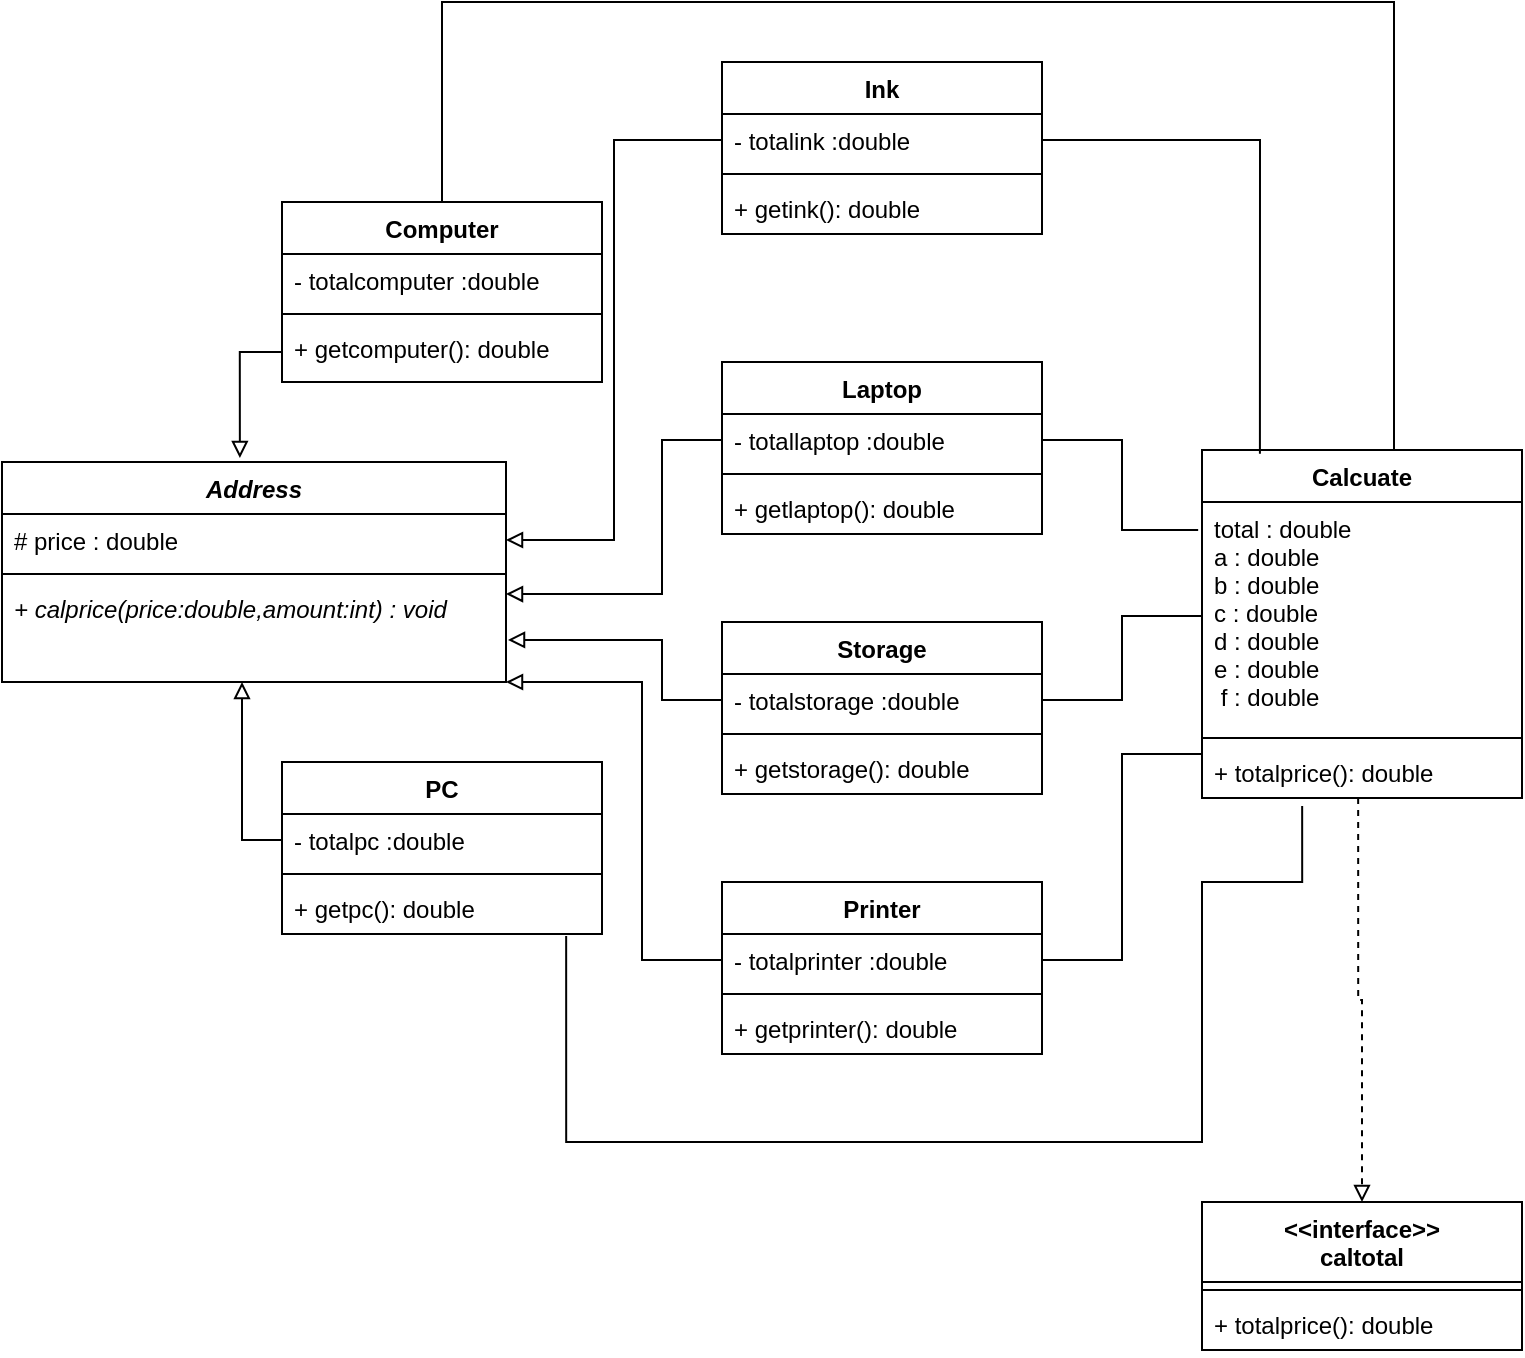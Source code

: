 <mxfile version="13.11.0" type="github">
  <diagram id="C5RBs43oDa-KdzZeNtuy" name="Page-1">
    <mxGraphModel dx="868" dy="482" grid="1" gridSize="10" guides="1" tooltips="1" connect="1" arrows="1" fold="1" page="1" pageScale="1" pageWidth="827" pageHeight="1169" math="0" shadow="0">
      <root>
        <mxCell id="WIyWlLk6GJQsqaUBKTNV-0" />
        <mxCell id="WIyWlLk6GJQsqaUBKTNV-1" parent="WIyWlLk6GJQsqaUBKTNV-0" />
        <mxCell id="zkfFHV4jXpPFQw0GAbJ--17" value="Address" style="swimlane;fontStyle=3;align=center;verticalAlign=top;childLayout=stackLayout;horizontal=1;startSize=26;horizontalStack=0;resizeParent=1;resizeLast=0;collapsible=1;marginBottom=0;rounded=0;shadow=0;strokeWidth=1;" parent="WIyWlLk6GJQsqaUBKTNV-1" vertex="1">
          <mxGeometry x="20" y="360" width="252" height="110" as="geometry">
            <mxRectangle x="550" y="140" width="160" height="26" as="alternateBounds" />
          </mxGeometry>
        </mxCell>
        <mxCell id="zkfFHV4jXpPFQw0GAbJ--18" value="# price : double" style="text;align=left;verticalAlign=top;spacingLeft=4;spacingRight=4;overflow=hidden;rotatable=0;points=[[0,0.5],[1,0.5]];portConstraint=eastwest;" parent="zkfFHV4jXpPFQw0GAbJ--17" vertex="1">
          <mxGeometry y="26" width="252" height="26" as="geometry" />
        </mxCell>
        <mxCell id="zkfFHV4jXpPFQw0GAbJ--23" value="" style="line;html=1;strokeWidth=1;align=left;verticalAlign=middle;spacingTop=-1;spacingLeft=3;spacingRight=3;rotatable=0;labelPosition=right;points=[];portConstraint=eastwest;" parent="zkfFHV4jXpPFQw0GAbJ--17" vertex="1">
          <mxGeometry y="52" width="252" height="8" as="geometry" />
        </mxCell>
        <mxCell id="zkfFHV4jXpPFQw0GAbJ--25" value="+ calprice(price:double,amount:int) : void" style="text;align=left;verticalAlign=top;spacingLeft=4;spacingRight=4;overflow=hidden;rotatable=0;points=[[0,0.5],[1,0.5]];portConstraint=eastwest;fontStyle=2" parent="zkfFHV4jXpPFQw0GAbJ--17" vertex="1">
          <mxGeometry y="60" width="252" height="26" as="geometry" />
        </mxCell>
        <mxCell id="4rQ4ULYGYFtnjdAi6lzd-0" value="Storage" style="swimlane;fontStyle=1;align=center;verticalAlign=top;childLayout=stackLayout;horizontal=1;startSize=26;horizontalStack=0;resizeParent=1;resizeParentMax=0;resizeLast=0;collapsible=1;marginBottom=0;" vertex="1" parent="WIyWlLk6GJQsqaUBKTNV-1">
          <mxGeometry x="380" y="440" width="160" height="86" as="geometry" />
        </mxCell>
        <mxCell id="4rQ4ULYGYFtnjdAi6lzd-1" value="- totalstorage :double" style="text;strokeColor=none;fillColor=none;align=left;verticalAlign=top;spacingLeft=4;spacingRight=4;overflow=hidden;rotatable=0;points=[[0,0.5],[1,0.5]];portConstraint=eastwest;" vertex="1" parent="4rQ4ULYGYFtnjdAi6lzd-0">
          <mxGeometry y="26" width="160" height="26" as="geometry" />
        </mxCell>
        <mxCell id="4rQ4ULYGYFtnjdAi6lzd-2" value="" style="line;strokeWidth=1;fillColor=none;align=left;verticalAlign=middle;spacingTop=-1;spacingLeft=3;spacingRight=3;rotatable=0;labelPosition=right;points=[];portConstraint=eastwest;" vertex="1" parent="4rQ4ULYGYFtnjdAi6lzd-0">
          <mxGeometry y="52" width="160" height="8" as="geometry" />
        </mxCell>
        <mxCell id="4rQ4ULYGYFtnjdAi6lzd-3" value="+ getstorage(): double" style="text;strokeColor=none;fillColor=none;align=left;verticalAlign=top;spacingLeft=4;spacingRight=4;overflow=hidden;rotatable=0;points=[[0,0.5],[1,0.5]];portConstraint=eastwest;" vertex="1" parent="4rQ4ULYGYFtnjdAi6lzd-0">
          <mxGeometry y="60" width="160" height="26" as="geometry" />
        </mxCell>
        <mxCell id="4rQ4ULYGYFtnjdAi6lzd-4" value="Laptop" style="swimlane;fontStyle=1;align=center;verticalAlign=top;childLayout=stackLayout;horizontal=1;startSize=26;horizontalStack=0;resizeParent=1;resizeParentMax=0;resizeLast=0;collapsible=1;marginBottom=0;" vertex="1" parent="WIyWlLk6GJQsqaUBKTNV-1">
          <mxGeometry x="380" y="310" width="160" height="86" as="geometry" />
        </mxCell>
        <mxCell id="4rQ4ULYGYFtnjdAi6lzd-5" value="- totallaptop :double" style="text;strokeColor=none;fillColor=none;align=left;verticalAlign=top;spacingLeft=4;spacingRight=4;overflow=hidden;rotatable=0;points=[[0,0.5],[1,0.5]];portConstraint=eastwest;" vertex="1" parent="4rQ4ULYGYFtnjdAi6lzd-4">
          <mxGeometry y="26" width="160" height="26" as="geometry" />
        </mxCell>
        <mxCell id="4rQ4ULYGYFtnjdAi6lzd-6" value="" style="line;strokeWidth=1;fillColor=none;align=left;verticalAlign=middle;spacingTop=-1;spacingLeft=3;spacingRight=3;rotatable=0;labelPosition=right;points=[];portConstraint=eastwest;" vertex="1" parent="4rQ4ULYGYFtnjdAi6lzd-4">
          <mxGeometry y="52" width="160" height="8" as="geometry" />
        </mxCell>
        <mxCell id="4rQ4ULYGYFtnjdAi6lzd-7" value="+ getlaptop(): double" style="text;strokeColor=none;fillColor=none;align=left;verticalAlign=top;spacingLeft=4;spacingRight=4;overflow=hidden;rotatable=0;points=[[0,0.5],[1,0.5]];portConstraint=eastwest;" vertex="1" parent="4rQ4ULYGYFtnjdAi6lzd-4">
          <mxGeometry y="60" width="160" height="26" as="geometry" />
        </mxCell>
        <mxCell id="4rQ4ULYGYFtnjdAi6lzd-8" value="Printer" style="swimlane;fontStyle=1;align=center;verticalAlign=top;childLayout=stackLayout;horizontal=1;startSize=26;horizontalStack=0;resizeParent=1;resizeParentMax=0;resizeLast=0;collapsible=1;marginBottom=0;" vertex="1" parent="WIyWlLk6GJQsqaUBKTNV-1">
          <mxGeometry x="380" y="570" width="160" height="86" as="geometry" />
        </mxCell>
        <mxCell id="4rQ4ULYGYFtnjdAi6lzd-9" value="- totalprinter :double" style="text;strokeColor=none;fillColor=none;align=left;verticalAlign=top;spacingLeft=4;spacingRight=4;overflow=hidden;rotatable=0;points=[[0,0.5],[1,0.5]];portConstraint=eastwest;" vertex="1" parent="4rQ4ULYGYFtnjdAi6lzd-8">
          <mxGeometry y="26" width="160" height="26" as="geometry" />
        </mxCell>
        <mxCell id="4rQ4ULYGYFtnjdAi6lzd-10" value="" style="line;strokeWidth=1;fillColor=none;align=left;verticalAlign=middle;spacingTop=-1;spacingLeft=3;spacingRight=3;rotatable=0;labelPosition=right;points=[];portConstraint=eastwest;" vertex="1" parent="4rQ4ULYGYFtnjdAi6lzd-8">
          <mxGeometry y="52" width="160" height="8" as="geometry" />
        </mxCell>
        <mxCell id="4rQ4ULYGYFtnjdAi6lzd-11" value="+ getprinter(): double" style="text;strokeColor=none;fillColor=none;align=left;verticalAlign=top;spacingLeft=4;spacingRight=4;overflow=hidden;rotatable=0;points=[[0,0.5],[1,0.5]];portConstraint=eastwest;" vertex="1" parent="4rQ4ULYGYFtnjdAi6lzd-8">
          <mxGeometry y="60" width="160" height="26" as="geometry" />
        </mxCell>
        <mxCell id="4rQ4ULYGYFtnjdAi6lzd-12" value="Ink" style="swimlane;fontStyle=1;align=center;verticalAlign=top;childLayout=stackLayout;horizontal=1;startSize=26;horizontalStack=0;resizeParent=1;resizeParentMax=0;resizeLast=0;collapsible=1;marginBottom=0;" vertex="1" parent="WIyWlLk6GJQsqaUBKTNV-1">
          <mxGeometry x="380" y="160" width="160" height="86" as="geometry" />
        </mxCell>
        <mxCell id="4rQ4ULYGYFtnjdAi6lzd-13" value="- totalink :double" style="text;strokeColor=none;fillColor=none;align=left;verticalAlign=top;spacingLeft=4;spacingRight=4;overflow=hidden;rotatable=0;points=[[0,0.5],[1,0.5]];portConstraint=eastwest;" vertex="1" parent="4rQ4ULYGYFtnjdAi6lzd-12">
          <mxGeometry y="26" width="160" height="26" as="geometry" />
        </mxCell>
        <mxCell id="4rQ4ULYGYFtnjdAi6lzd-14" value="" style="line;strokeWidth=1;fillColor=none;align=left;verticalAlign=middle;spacingTop=-1;spacingLeft=3;spacingRight=3;rotatable=0;labelPosition=right;points=[];portConstraint=eastwest;" vertex="1" parent="4rQ4ULYGYFtnjdAi6lzd-12">
          <mxGeometry y="52" width="160" height="8" as="geometry" />
        </mxCell>
        <mxCell id="4rQ4ULYGYFtnjdAi6lzd-15" value="+ getink(): double" style="text;strokeColor=none;fillColor=none;align=left;verticalAlign=top;spacingLeft=4;spacingRight=4;overflow=hidden;rotatable=0;points=[[0,0.5],[1,0.5]];portConstraint=eastwest;" vertex="1" parent="4rQ4ULYGYFtnjdAi6lzd-12">
          <mxGeometry y="60" width="160" height="26" as="geometry" />
        </mxCell>
        <mxCell id="4rQ4ULYGYFtnjdAi6lzd-16" value="PC" style="swimlane;fontStyle=1;align=center;verticalAlign=top;childLayout=stackLayout;horizontal=1;startSize=26;horizontalStack=0;resizeParent=1;resizeParentMax=0;resizeLast=0;collapsible=1;marginBottom=0;" vertex="1" parent="WIyWlLk6GJQsqaUBKTNV-1">
          <mxGeometry x="160" y="510" width="160" height="86" as="geometry" />
        </mxCell>
        <mxCell id="4rQ4ULYGYFtnjdAi6lzd-17" value="- totalpc :double" style="text;strokeColor=none;fillColor=none;align=left;verticalAlign=top;spacingLeft=4;spacingRight=4;overflow=hidden;rotatable=0;points=[[0,0.5],[1,0.5]];portConstraint=eastwest;" vertex="1" parent="4rQ4ULYGYFtnjdAi6lzd-16">
          <mxGeometry y="26" width="160" height="26" as="geometry" />
        </mxCell>
        <mxCell id="4rQ4ULYGYFtnjdAi6lzd-18" value="" style="line;strokeWidth=1;fillColor=none;align=left;verticalAlign=middle;spacingTop=-1;spacingLeft=3;spacingRight=3;rotatable=0;labelPosition=right;points=[];portConstraint=eastwest;" vertex="1" parent="4rQ4ULYGYFtnjdAi6lzd-16">
          <mxGeometry y="52" width="160" height="8" as="geometry" />
        </mxCell>
        <mxCell id="4rQ4ULYGYFtnjdAi6lzd-19" value="+ getpc(): double" style="text;strokeColor=none;fillColor=none;align=left;verticalAlign=top;spacingLeft=4;spacingRight=4;overflow=hidden;rotatable=0;points=[[0,0.5],[1,0.5]];portConstraint=eastwest;" vertex="1" parent="4rQ4ULYGYFtnjdAi6lzd-16">
          <mxGeometry y="60" width="160" height="26" as="geometry" />
        </mxCell>
        <mxCell id="4rQ4ULYGYFtnjdAi6lzd-45" style="edgeStyle=orthogonalEdgeStyle;rounded=0;orthogonalLoop=1;jettySize=auto;html=1;exitX=0.5;exitY=0;exitDx=0;exitDy=0;entryX=0.6;entryY=0.006;entryDx=0;entryDy=0;entryPerimeter=0;endArrow=none;endFill=0;" edge="1" parent="WIyWlLk6GJQsqaUBKTNV-1" source="4rQ4ULYGYFtnjdAi6lzd-20" target="4rQ4ULYGYFtnjdAi6lzd-30">
          <mxGeometry relative="1" as="geometry">
            <Array as="points">
              <mxPoint x="240" y="130" />
              <mxPoint x="716" y="130" />
            </Array>
          </mxGeometry>
        </mxCell>
        <mxCell id="4rQ4ULYGYFtnjdAi6lzd-20" value="Computer" style="swimlane;fontStyle=1;align=center;verticalAlign=top;childLayout=stackLayout;horizontal=1;startSize=26;horizontalStack=0;resizeParent=1;resizeParentMax=0;resizeLast=0;collapsible=1;marginBottom=0;" vertex="1" parent="WIyWlLk6GJQsqaUBKTNV-1">
          <mxGeometry x="160" y="230" width="160" height="90" as="geometry" />
        </mxCell>
        <mxCell id="4rQ4ULYGYFtnjdAi6lzd-21" value="- totalcomputer :double" style="text;strokeColor=none;fillColor=none;align=left;verticalAlign=top;spacingLeft=4;spacingRight=4;overflow=hidden;rotatable=0;points=[[0,0.5],[1,0.5]];portConstraint=eastwest;" vertex="1" parent="4rQ4ULYGYFtnjdAi6lzd-20">
          <mxGeometry y="26" width="160" height="26" as="geometry" />
        </mxCell>
        <mxCell id="4rQ4ULYGYFtnjdAi6lzd-22" value="" style="line;strokeWidth=1;fillColor=none;align=left;verticalAlign=middle;spacingTop=-1;spacingLeft=3;spacingRight=3;rotatable=0;labelPosition=right;points=[];portConstraint=eastwest;" vertex="1" parent="4rQ4ULYGYFtnjdAi6lzd-20">
          <mxGeometry y="52" width="160" height="8" as="geometry" />
        </mxCell>
        <mxCell id="4rQ4ULYGYFtnjdAi6lzd-23" value="+ getcomputer(): double" style="text;strokeColor=none;fillColor=none;align=left;verticalAlign=top;spacingLeft=4;spacingRight=4;overflow=hidden;rotatable=0;points=[[0,0.5],[1,0.5]];portConstraint=eastwest;" vertex="1" parent="4rQ4ULYGYFtnjdAi6lzd-20">
          <mxGeometry y="60" width="160" height="30" as="geometry" />
        </mxCell>
        <mxCell id="4rQ4ULYGYFtnjdAi6lzd-24" style="edgeStyle=orthogonalEdgeStyle;rounded=0;orthogonalLoop=1;jettySize=auto;html=1;exitX=0;exitY=0.5;exitDx=0;exitDy=0;entryX=0.472;entryY=-0.018;entryDx=0;entryDy=0;entryPerimeter=0;endArrow=block;endFill=0;" edge="1" parent="WIyWlLk6GJQsqaUBKTNV-1" source="4rQ4ULYGYFtnjdAi6lzd-23" target="zkfFHV4jXpPFQw0GAbJ--17">
          <mxGeometry relative="1" as="geometry" />
        </mxCell>
        <mxCell id="4rQ4ULYGYFtnjdAi6lzd-25" style="edgeStyle=orthogonalEdgeStyle;rounded=0;orthogonalLoop=1;jettySize=auto;html=1;exitX=0;exitY=0.5;exitDx=0;exitDy=0;endArrow=block;endFill=0;" edge="1" parent="WIyWlLk6GJQsqaUBKTNV-1" source="4rQ4ULYGYFtnjdAi6lzd-17">
          <mxGeometry relative="1" as="geometry">
            <mxPoint x="140" y="470" as="targetPoint" />
          </mxGeometry>
        </mxCell>
        <mxCell id="4rQ4ULYGYFtnjdAi6lzd-26" style="edgeStyle=orthogonalEdgeStyle;rounded=0;orthogonalLoop=1;jettySize=auto;html=1;exitX=0;exitY=0.5;exitDx=0;exitDy=0;entryX=1;entryY=0.231;entryDx=0;entryDy=0;entryPerimeter=0;endArrow=block;endFill=0;" edge="1" parent="WIyWlLk6GJQsqaUBKTNV-1" source="4rQ4ULYGYFtnjdAi6lzd-5" target="zkfFHV4jXpPFQw0GAbJ--25">
          <mxGeometry relative="1" as="geometry">
            <Array as="points">
              <mxPoint x="350" y="349" />
              <mxPoint x="350" y="426" />
            </Array>
          </mxGeometry>
        </mxCell>
        <mxCell id="4rQ4ULYGYFtnjdAi6lzd-27" style="edgeStyle=orthogonalEdgeStyle;rounded=0;orthogonalLoop=1;jettySize=auto;html=1;exitX=0;exitY=0.5;exitDx=0;exitDy=0;endArrow=block;endFill=0;" edge="1" parent="WIyWlLk6GJQsqaUBKTNV-1" source="4rQ4ULYGYFtnjdAi6lzd-13" target="zkfFHV4jXpPFQw0GAbJ--18">
          <mxGeometry relative="1" as="geometry" />
        </mxCell>
        <mxCell id="4rQ4ULYGYFtnjdAi6lzd-28" style="edgeStyle=orthogonalEdgeStyle;rounded=0;orthogonalLoop=1;jettySize=auto;html=1;exitX=0;exitY=0.5;exitDx=0;exitDy=0;entryX=1.004;entryY=1.115;entryDx=0;entryDy=0;entryPerimeter=0;endArrow=block;endFill=0;" edge="1" parent="WIyWlLk6GJQsqaUBKTNV-1" source="4rQ4ULYGYFtnjdAi6lzd-1" target="zkfFHV4jXpPFQw0GAbJ--25">
          <mxGeometry relative="1" as="geometry">
            <Array as="points">
              <mxPoint x="350" y="479" />
              <mxPoint x="350" y="449" />
            </Array>
          </mxGeometry>
        </mxCell>
        <mxCell id="4rQ4ULYGYFtnjdAi6lzd-29" style="edgeStyle=orthogonalEdgeStyle;rounded=0;orthogonalLoop=1;jettySize=auto;html=1;exitX=0;exitY=0.5;exitDx=0;exitDy=0;entryX=1;entryY=1;entryDx=0;entryDy=0;endArrow=block;endFill=0;" edge="1" parent="WIyWlLk6GJQsqaUBKTNV-1" source="4rQ4ULYGYFtnjdAi6lzd-9" target="zkfFHV4jXpPFQw0GAbJ--17">
          <mxGeometry relative="1" as="geometry">
            <Array as="points">
              <mxPoint x="340" y="609" />
              <mxPoint x="340" y="470" />
            </Array>
          </mxGeometry>
        </mxCell>
        <mxCell id="4rQ4ULYGYFtnjdAi6lzd-30" value="Calcuate" style="swimlane;fontStyle=1;align=center;verticalAlign=top;childLayout=stackLayout;horizontal=1;startSize=26;horizontalStack=0;resizeParent=1;resizeParentMax=0;resizeLast=0;collapsible=1;marginBottom=0;" vertex="1" parent="WIyWlLk6GJQsqaUBKTNV-1">
          <mxGeometry x="620" y="354" width="160" height="174" as="geometry" />
        </mxCell>
        <mxCell id="4rQ4ULYGYFtnjdAi6lzd-31" value="total : double&#xa;a : double&#xa;b : double&#xa;c : double&#xa;d : double&#xa;e : double&#xa; f : double" style="text;strokeColor=none;fillColor=none;align=left;verticalAlign=top;spacingLeft=4;spacingRight=4;overflow=hidden;rotatable=0;points=[[0,0.5],[1,0.5]];portConstraint=eastwest;" vertex="1" parent="4rQ4ULYGYFtnjdAi6lzd-30">
          <mxGeometry y="26" width="160" height="114" as="geometry" />
        </mxCell>
        <mxCell id="4rQ4ULYGYFtnjdAi6lzd-32" value="" style="line;strokeWidth=1;fillColor=none;align=left;verticalAlign=middle;spacingTop=-1;spacingLeft=3;spacingRight=3;rotatable=0;labelPosition=right;points=[];portConstraint=eastwest;" vertex="1" parent="4rQ4ULYGYFtnjdAi6lzd-30">
          <mxGeometry y="140" width="160" height="8" as="geometry" />
        </mxCell>
        <mxCell id="4rQ4ULYGYFtnjdAi6lzd-33" value="+ totalprice(): double" style="text;strokeColor=none;fillColor=none;align=left;verticalAlign=top;spacingLeft=4;spacingRight=4;overflow=hidden;rotatable=0;points=[[0,0.5],[1,0.5]];portConstraint=eastwest;" vertex="1" parent="4rQ4ULYGYFtnjdAi6lzd-30">
          <mxGeometry y="148" width="160" height="26" as="geometry" />
        </mxCell>
        <mxCell id="4rQ4ULYGYFtnjdAi6lzd-34" value="&lt;&lt;interface&gt;&gt;&#xa;caltotal" style="swimlane;fontStyle=1;align=center;verticalAlign=top;childLayout=stackLayout;horizontal=1;startSize=40;horizontalStack=0;resizeParent=1;resizeParentMax=0;resizeLast=0;collapsible=1;marginBottom=0;" vertex="1" parent="WIyWlLk6GJQsqaUBKTNV-1">
          <mxGeometry x="620" y="730" width="160" height="74" as="geometry" />
        </mxCell>
        <mxCell id="4rQ4ULYGYFtnjdAi6lzd-36" value="" style="line;strokeWidth=1;fillColor=none;align=left;verticalAlign=middle;spacingTop=-1;spacingLeft=3;spacingRight=3;rotatable=0;labelPosition=right;points=[];portConstraint=eastwest;" vertex="1" parent="4rQ4ULYGYFtnjdAi6lzd-34">
          <mxGeometry y="40" width="160" height="8" as="geometry" />
        </mxCell>
        <mxCell id="4rQ4ULYGYFtnjdAi6lzd-37" value="+ totalprice(): double" style="text;strokeColor=none;fillColor=none;align=left;verticalAlign=top;spacingLeft=4;spacingRight=4;overflow=hidden;rotatable=0;points=[[0,0.5],[1,0.5]];portConstraint=eastwest;" vertex="1" parent="4rQ4ULYGYFtnjdAi6lzd-34">
          <mxGeometry y="48" width="160" height="26" as="geometry" />
        </mxCell>
        <mxCell id="4rQ4ULYGYFtnjdAi6lzd-39" style="edgeStyle=orthogonalEdgeStyle;rounded=0;orthogonalLoop=1;jettySize=auto;html=1;exitX=0.488;exitY=1;exitDx=0;exitDy=0;entryX=0.5;entryY=0;entryDx=0;entryDy=0;endArrow=block;endFill=0;exitPerimeter=0;dashed=1;" edge="1" parent="WIyWlLk6GJQsqaUBKTNV-1" source="4rQ4ULYGYFtnjdAi6lzd-33" target="4rQ4ULYGYFtnjdAi6lzd-34">
          <mxGeometry relative="1" as="geometry" />
        </mxCell>
        <mxCell id="4rQ4ULYGYFtnjdAi6lzd-40" style="edgeStyle=orthogonalEdgeStyle;rounded=0;orthogonalLoop=1;jettySize=auto;html=1;exitX=1;exitY=0.5;exitDx=0;exitDy=0;entryX=-0.012;entryY=0.123;entryDx=0;entryDy=0;entryPerimeter=0;endArrow=none;endFill=0;" edge="1" parent="WIyWlLk6GJQsqaUBKTNV-1" source="4rQ4ULYGYFtnjdAi6lzd-5" target="4rQ4ULYGYFtnjdAi6lzd-31">
          <mxGeometry relative="1" as="geometry" />
        </mxCell>
        <mxCell id="4rQ4ULYGYFtnjdAi6lzd-41" style="edgeStyle=orthogonalEdgeStyle;rounded=0;orthogonalLoop=1;jettySize=auto;html=1;exitX=1;exitY=0.5;exitDx=0;exitDy=0;entryX=0;entryY=0.5;entryDx=0;entryDy=0;endArrow=none;endFill=0;" edge="1" parent="WIyWlLk6GJQsqaUBKTNV-1" source="4rQ4ULYGYFtnjdAi6lzd-1" target="4rQ4ULYGYFtnjdAi6lzd-31">
          <mxGeometry relative="1" as="geometry" />
        </mxCell>
        <mxCell id="4rQ4ULYGYFtnjdAi6lzd-42" style="edgeStyle=orthogonalEdgeStyle;rounded=0;orthogonalLoop=1;jettySize=auto;html=1;exitX=1;exitY=0.5;exitDx=0;exitDy=0;entryX=0;entryY=0.154;entryDx=0;entryDy=0;entryPerimeter=0;endArrow=none;endFill=0;" edge="1" parent="WIyWlLk6GJQsqaUBKTNV-1" source="4rQ4ULYGYFtnjdAi6lzd-9" target="4rQ4ULYGYFtnjdAi6lzd-33">
          <mxGeometry relative="1" as="geometry" />
        </mxCell>
        <mxCell id="4rQ4ULYGYFtnjdAi6lzd-43" style="edgeStyle=orthogonalEdgeStyle;rounded=0;orthogonalLoop=1;jettySize=auto;html=1;exitX=0.888;exitY=1.038;exitDx=0;exitDy=0;entryX=0.313;entryY=1.154;entryDx=0;entryDy=0;entryPerimeter=0;endArrow=none;endFill=0;exitPerimeter=0;" edge="1" parent="WIyWlLk6GJQsqaUBKTNV-1" source="4rQ4ULYGYFtnjdAi6lzd-19" target="4rQ4ULYGYFtnjdAi6lzd-33">
          <mxGeometry relative="1" as="geometry">
            <Array as="points">
              <mxPoint x="302" y="700" />
              <mxPoint x="620" y="700" />
              <mxPoint x="620" y="570" />
              <mxPoint x="670" y="570" />
            </Array>
          </mxGeometry>
        </mxCell>
        <mxCell id="4rQ4ULYGYFtnjdAi6lzd-44" style="edgeStyle=orthogonalEdgeStyle;rounded=0;orthogonalLoop=1;jettySize=auto;html=1;exitX=1;exitY=0.5;exitDx=0;exitDy=0;entryX=0.181;entryY=0.011;entryDx=0;entryDy=0;entryPerimeter=0;endArrow=none;endFill=0;" edge="1" parent="WIyWlLk6GJQsqaUBKTNV-1" source="4rQ4ULYGYFtnjdAi6lzd-13" target="4rQ4ULYGYFtnjdAi6lzd-30">
          <mxGeometry relative="1" as="geometry" />
        </mxCell>
      </root>
    </mxGraphModel>
  </diagram>
</mxfile>
